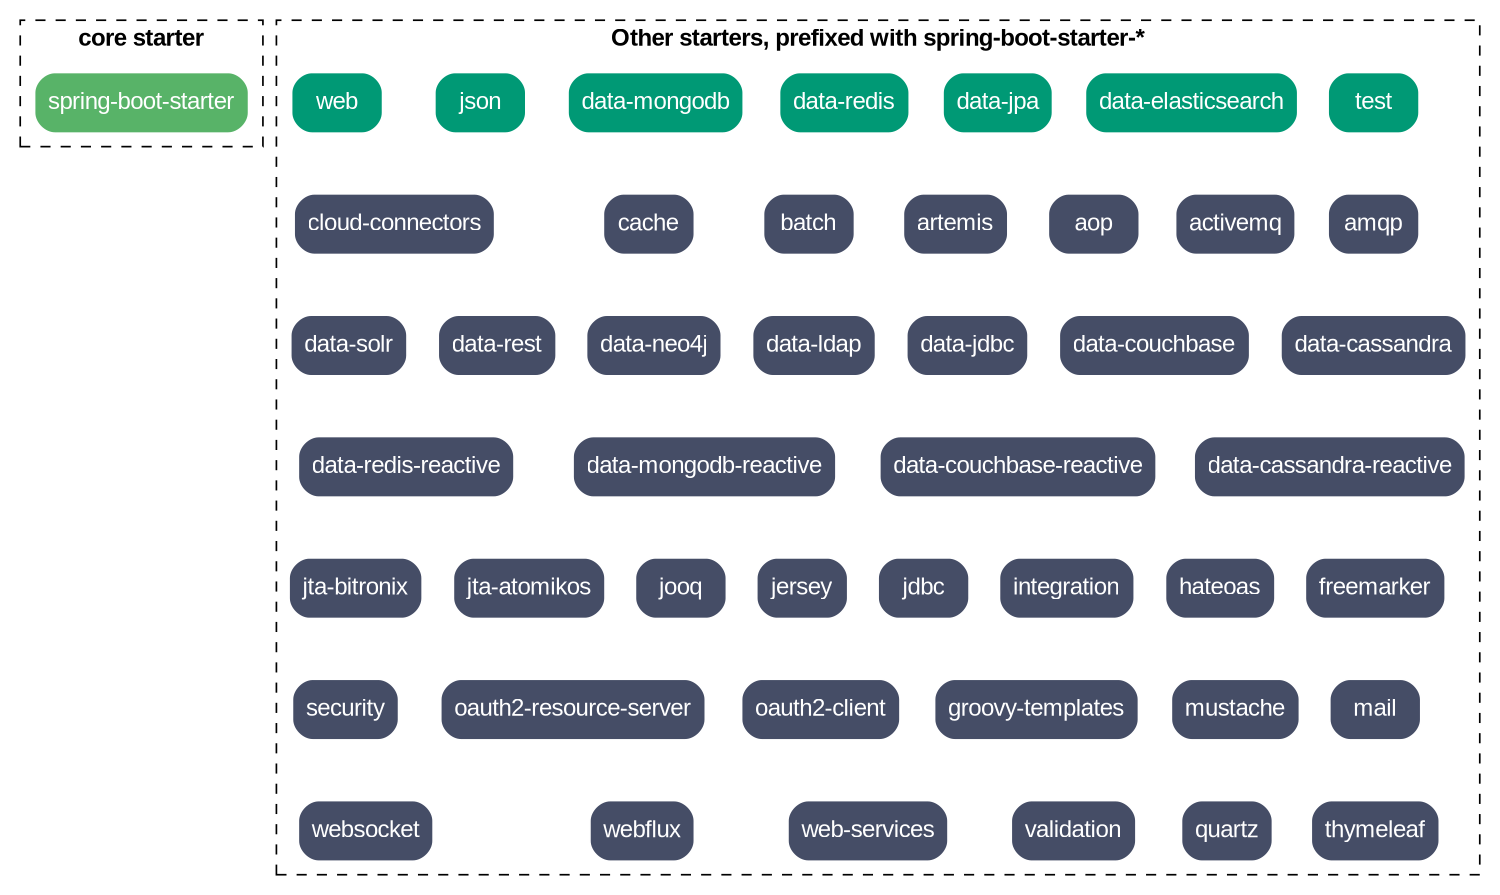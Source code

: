digraph SpringBootStarters {
  size=10;

  node
  [
   fontcolor=white;
   style="filled,rounded";
   shape=box;
   fontname="Arial";
   color="#ffffff"
   ];

  subgraph cluster_0 {
    fontname="Arial Bold";
    label="core starter";
    style=dashed;

    node [fillcolor="#58b368"];
    "spring-boot-starter";
  }

  // cluster_0 -- cluster_1;

  subgraph cluster_1 {
    fontname="Arial Bold";
    label="Other starters, prefixed with spring-boot-starter-*";
    style=dashed;

    node [fillcolor="#009975"];
    {
      rank=same;
      "test";
      "data-elasticsearch";
      "data-jpa";
      "data-redis";
      "data-mongodb";
      "json";
      "web";
    }

    node [fillcolor="#454d66"];
    {
      rank=same;
      "amqp";
      "activemq";
      "aop";
      "artemis";
      "batch";
      "cache";
      "cloud-connectors";
    }

    {
      rank=same;
      "data-cassandra";
      "data-couchbase";
      "data-jdbc";
      "data-ldap";
      "data-neo4j";
      "data-rest";
      "data-solr";
    }
    {
      rank=same;
      "data-cassandra-reactive";
      "data-couchbase-reactive";
      "data-mongodb-reactive";
      "data-redis-reactive";
    }
    {
      rank=same;
      "freemarker";
      "hateoas";
      "integration";
      "jdbc";
      "jersey";
      "jooq";
      "jta-atomikos";
      "jta-bitronix";
    }
    {
      rank=same;
      "mail";
      "mustache";
      "groovy-templates";
      "oauth2-client";
      "oauth2-resource-server";
      "security";
    }

    {
      rank=same;
      "thymeleaf";
      "quartz";
      "validation";
      "web-services";
      "webflux";
      "websocket";
    }

    edge [style=invis];
    "test" -> "amqp" -> "data-cassandra" ->
    "data-cassandra-reactive" -> "freemarker"
    -> "mail" -> "thymeleaf";
  }

}
